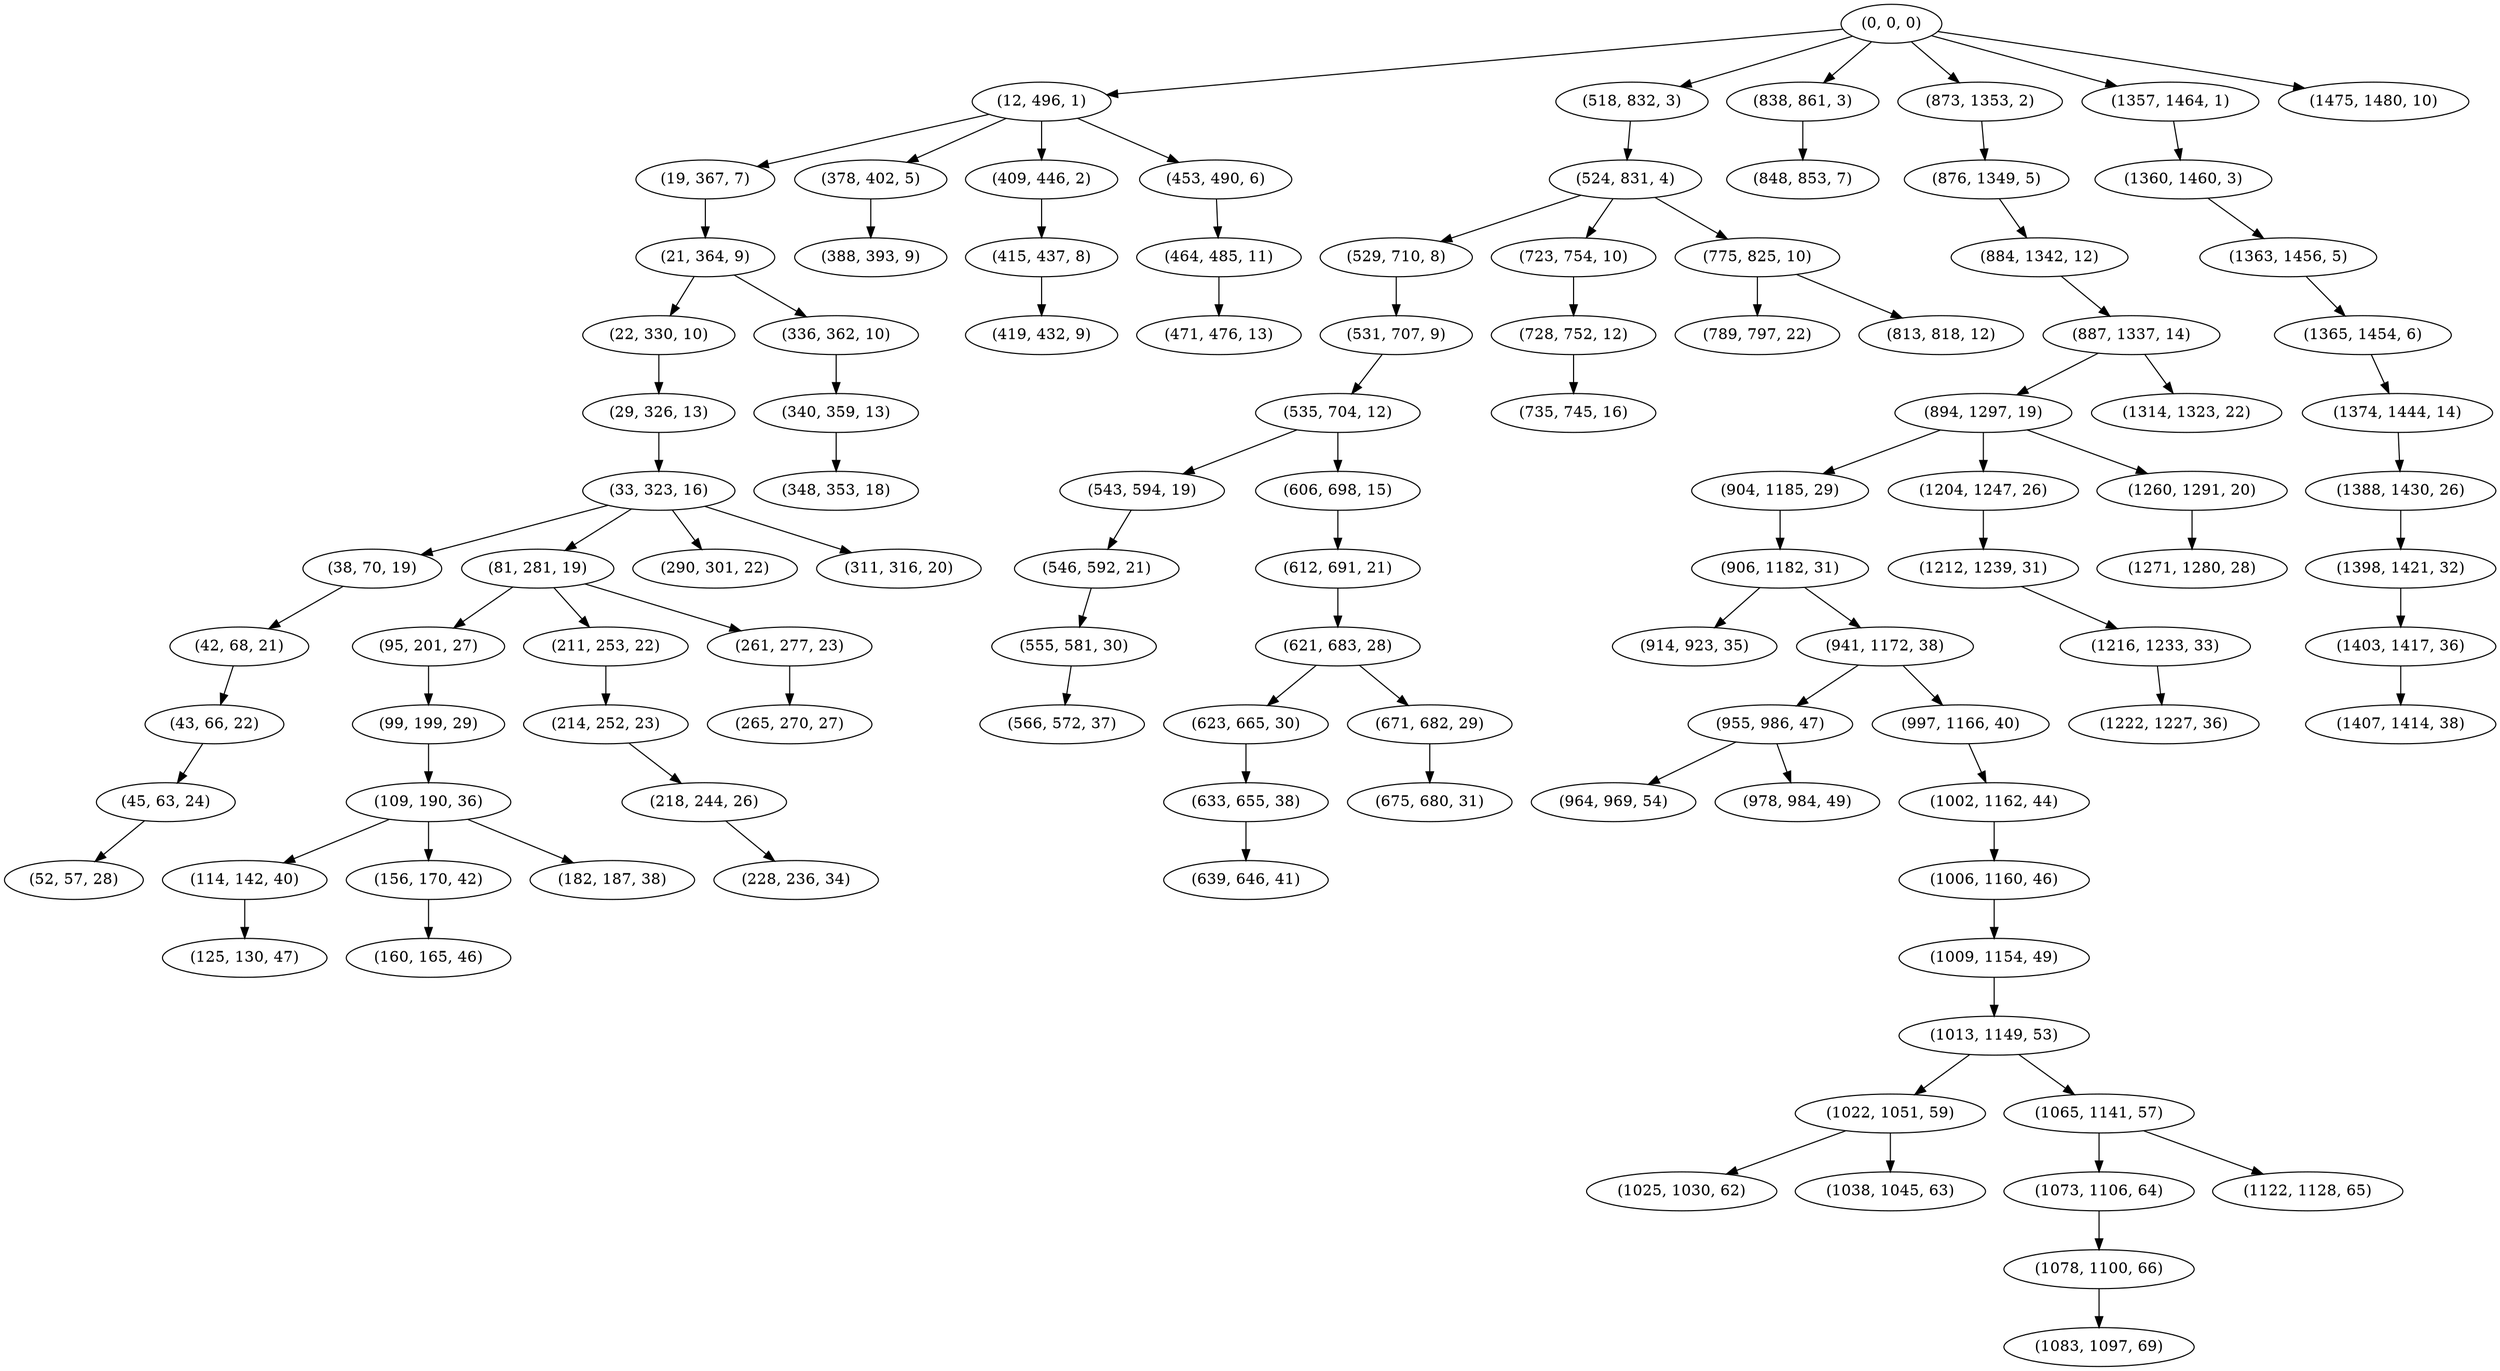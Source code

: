 digraph tree {
    "(0, 0, 0)";
    "(12, 496, 1)";
    "(19, 367, 7)";
    "(21, 364, 9)";
    "(22, 330, 10)";
    "(29, 326, 13)";
    "(33, 323, 16)";
    "(38, 70, 19)";
    "(42, 68, 21)";
    "(43, 66, 22)";
    "(45, 63, 24)";
    "(52, 57, 28)";
    "(81, 281, 19)";
    "(95, 201, 27)";
    "(99, 199, 29)";
    "(109, 190, 36)";
    "(114, 142, 40)";
    "(125, 130, 47)";
    "(156, 170, 42)";
    "(160, 165, 46)";
    "(182, 187, 38)";
    "(211, 253, 22)";
    "(214, 252, 23)";
    "(218, 244, 26)";
    "(228, 236, 34)";
    "(261, 277, 23)";
    "(265, 270, 27)";
    "(290, 301, 22)";
    "(311, 316, 20)";
    "(336, 362, 10)";
    "(340, 359, 13)";
    "(348, 353, 18)";
    "(378, 402, 5)";
    "(388, 393, 9)";
    "(409, 446, 2)";
    "(415, 437, 8)";
    "(419, 432, 9)";
    "(453, 490, 6)";
    "(464, 485, 11)";
    "(471, 476, 13)";
    "(518, 832, 3)";
    "(524, 831, 4)";
    "(529, 710, 8)";
    "(531, 707, 9)";
    "(535, 704, 12)";
    "(543, 594, 19)";
    "(546, 592, 21)";
    "(555, 581, 30)";
    "(566, 572, 37)";
    "(606, 698, 15)";
    "(612, 691, 21)";
    "(621, 683, 28)";
    "(623, 665, 30)";
    "(633, 655, 38)";
    "(639, 646, 41)";
    "(671, 682, 29)";
    "(675, 680, 31)";
    "(723, 754, 10)";
    "(728, 752, 12)";
    "(735, 745, 16)";
    "(775, 825, 10)";
    "(789, 797, 22)";
    "(813, 818, 12)";
    "(838, 861, 3)";
    "(848, 853, 7)";
    "(873, 1353, 2)";
    "(876, 1349, 5)";
    "(884, 1342, 12)";
    "(887, 1337, 14)";
    "(894, 1297, 19)";
    "(904, 1185, 29)";
    "(906, 1182, 31)";
    "(914, 923, 35)";
    "(941, 1172, 38)";
    "(955, 986, 47)";
    "(964, 969, 54)";
    "(978, 984, 49)";
    "(997, 1166, 40)";
    "(1002, 1162, 44)";
    "(1006, 1160, 46)";
    "(1009, 1154, 49)";
    "(1013, 1149, 53)";
    "(1022, 1051, 59)";
    "(1025, 1030, 62)";
    "(1038, 1045, 63)";
    "(1065, 1141, 57)";
    "(1073, 1106, 64)";
    "(1078, 1100, 66)";
    "(1083, 1097, 69)";
    "(1122, 1128, 65)";
    "(1204, 1247, 26)";
    "(1212, 1239, 31)";
    "(1216, 1233, 33)";
    "(1222, 1227, 36)";
    "(1260, 1291, 20)";
    "(1271, 1280, 28)";
    "(1314, 1323, 22)";
    "(1357, 1464, 1)";
    "(1360, 1460, 3)";
    "(1363, 1456, 5)";
    "(1365, 1454, 6)";
    "(1374, 1444, 14)";
    "(1388, 1430, 26)";
    "(1398, 1421, 32)";
    "(1403, 1417, 36)";
    "(1407, 1414, 38)";
    "(1475, 1480, 10)";
    "(0, 0, 0)" -> "(12, 496, 1)";
    "(0, 0, 0)" -> "(518, 832, 3)";
    "(0, 0, 0)" -> "(838, 861, 3)";
    "(0, 0, 0)" -> "(873, 1353, 2)";
    "(0, 0, 0)" -> "(1357, 1464, 1)";
    "(0, 0, 0)" -> "(1475, 1480, 10)";
    "(12, 496, 1)" -> "(19, 367, 7)";
    "(12, 496, 1)" -> "(378, 402, 5)";
    "(12, 496, 1)" -> "(409, 446, 2)";
    "(12, 496, 1)" -> "(453, 490, 6)";
    "(19, 367, 7)" -> "(21, 364, 9)";
    "(21, 364, 9)" -> "(22, 330, 10)";
    "(21, 364, 9)" -> "(336, 362, 10)";
    "(22, 330, 10)" -> "(29, 326, 13)";
    "(29, 326, 13)" -> "(33, 323, 16)";
    "(33, 323, 16)" -> "(38, 70, 19)";
    "(33, 323, 16)" -> "(81, 281, 19)";
    "(33, 323, 16)" -> "(290, 301, 22)";
    "(33, 323, 16)" -> "(311, 316, 20)";
    "(38, 70, 19)" -> "(42, 68, 21)";
    "(42, 68, 21)" -> "(43, 66, 22)";
    "(43, 66, 22)" -> "(45, 63, 24)";
    "(45, 63, 24)" -> "(52, 57, 28)";
    "(81, 281, 19)" -> "(95, 201, 27)";
    "(81, 281, 19)" -> "(211, 253, 22)";
    "(81, 281, 19)" -> "(261, 277, 23)";
    "(95, 201, 27)" -> "(99, 199, 29)";
    "(99, 199, 29)" -> "(109, 190, 36)";
    "(109, 190, 36)" -> "(114, 142, 40)";
    "(109, 190, 36)" -> "(156, 170, 42)";
    "(109, 190, 36)" -> "(182, 187, 38)";
    "(114, 142, 40)" -> "(125, 130, 47)";
    "(156, 170, 42)" -> "(160, 165, 46)";
    "(211, 253, 22)" -> "(214, 252, 23)";
    "(214, 252, 23)" -> "(218, 244, 26)";
    "(218, 244, 26)" -> "(228, 236, 34)";
    "(261, 277, 23)" -> "(265, 270, 27)";
    "(336, 362, 10)" -> "(340, 359, 13)";
    "(340, 359, 13)" -> "(348, 353, 18)";
    "(378, 402, 5)" -> "(388, 393, 9)";
    "(409, 446, 2)" -> "(415, 437, 8)";
    "(415, 437, 8)" -> "(419, 432, 9)";
    "(453, 490, 6)" -> "(464, 485, 11)";
    "(464, 485, 11)" -> "(471, 476, 13)";
    "(518, 832, 3)" -> "(524, 831, 4)";
    "(524, 831, 4)" -> "(529, 710, 8)";
    "(524, 831, 4)" -> "(723, 754, 10)";
    "(524, 831, 4)" -> "(775, 825, 10)";
    "(529, 710, 8)" -> "(531, 707, 9)";
    "(531, 707, 9)" -> "(535, 704, 12)";
    "(535, 704, 12)" -> "(543, 594, 19)";
    "(535, 704, 12)" -> "(606, 698, 15)";
    "(543, 594, 19)" -> "(546, 592, 21)";
    "(546, 592, 21)" -> "(555, 581, 30)";
    "(555, 581, 30)" -> "(566, 572, 37)";
    "(606, 698, 15)" -> "(612, 691, 21)";
    "(612, 691, 21)" -> "(621, 683, 28)";
    "(621, 683, 28)" -> "(623, 665, 30)";
    "(621, 683, 28)" -> "(671, 682, 29)";
    "(623, 665, 30)" -> "(633, 655, 38)";
    "(633, 655, 38)" -> "(639, 646, 41)";
    "(671, 682, 29)" -> "(675, 680, 31)";
    "(723, 754, 10)" -> "(728, 752, 12)";
    "(728, 752, 12)" -> "(735, 745, 16)";
    "(775, 825, 10)" -> "(789, 797, 22)";
    "(775, 825, 10)" -> "(813, 818, 12)";
    "(838, 861, 3)" -> "(848, 853, 7)";
    "(873, 1353, 2)" -> "(876, 1349, 5)";
    "(876, 1349, 5)" -> "(884, 1342, 12)";
    "(884, 1342, 12)" -> "(887, 1337, 14)";
    "(887, 1337, 14)" -> "(894, 1297, 19)";
    "(887, 1337, 14)" -> "(1314, 1323, 22)";
    "(894, 1297, 19)" -> "(904, 1185, 29)";
    "(894, 1297, 19)" -> "(1204, 1247, 26)";
    "(894, 1297, 19)" -> "(1260, 1291, 20)";
    "(904, 1185, 29)" -> "(906, 1182, 31)";
    "(906, 1182, 31)" -> "(914, 923, 35)";
    "(906, 1182, 31)" -> "(941, 1172, 38)";
    "(941, 1172, 38)" -> "(955, 986, 47)";
    "(941, 1172, 38)" -> "(997, 1166, 40)";
    "(955, 986, 47)" -> "(964, 969, 54)";
    "(955, 986, 47)" -> "(978, 984, 49)";
    "(997, 1166, 40)" -> "(1002, 1162, 44)";
    "(1002, 1162, 44)" -> "(1006, 1160, 46)";
    "(1006, 1160, 46)" -> "(1009, 1154, 49)";
    "(1009, 1154, 49)" -> "(1013, 1149, 53)";
    "(1013, 1149, 53)" -> "(1022, 1051, 59)";
    "(1013, 1149, 53)" -> "(1065, 1141, 57)";
    "(1022, 1051, 59)" -> "(1025, 1030, 62)";
    "(1022, 1051, 59)" -> "(1038, 1045, 63)";
    "(1065, 1141, 57)" -> "(1073, 1106, 64)";
    "(1065, 1141, 57)" -> "(1122, 1128, 65)";
    "(1073, 1106, 64)" -> "(1078, 1100, 66)";
    "(1078, 1100, 66)" -> "(1083, 1097, 69)";
    "(1204, 1247, 26)" -> "(1212, 1239, 31)";
    "(1212, 1239, 31)" -> "(1216, 1233, 33)";
    "(1216, 1233, 33)" -> "(1222, 1227, 36)";
    "(1260, 1291, 20)" -> "(1271, 1280, 28)";
    "(1357, 1464, 1)" -> "(1360, 1460, 3)";
    "(1360, 1460, 3)" -> "(1363, 1456, 5)";
    "(1363, 1456, 5)" -> "(1365, 1454, 6)";
    "(1365, 1454, 6)" -> "(1374, 1444, 14)";
    "(1374, 1444, 14)" -> "(1388, 1430, 26)";
    "(1388, 1430, 26)" -> "(1398, 1421, 32)";
    "(1398, 1421, 32)" -> "(1403, 1417, 36)";
    "(1403, 1417, 36)" -> "(1407, 1414, 38)";
}
